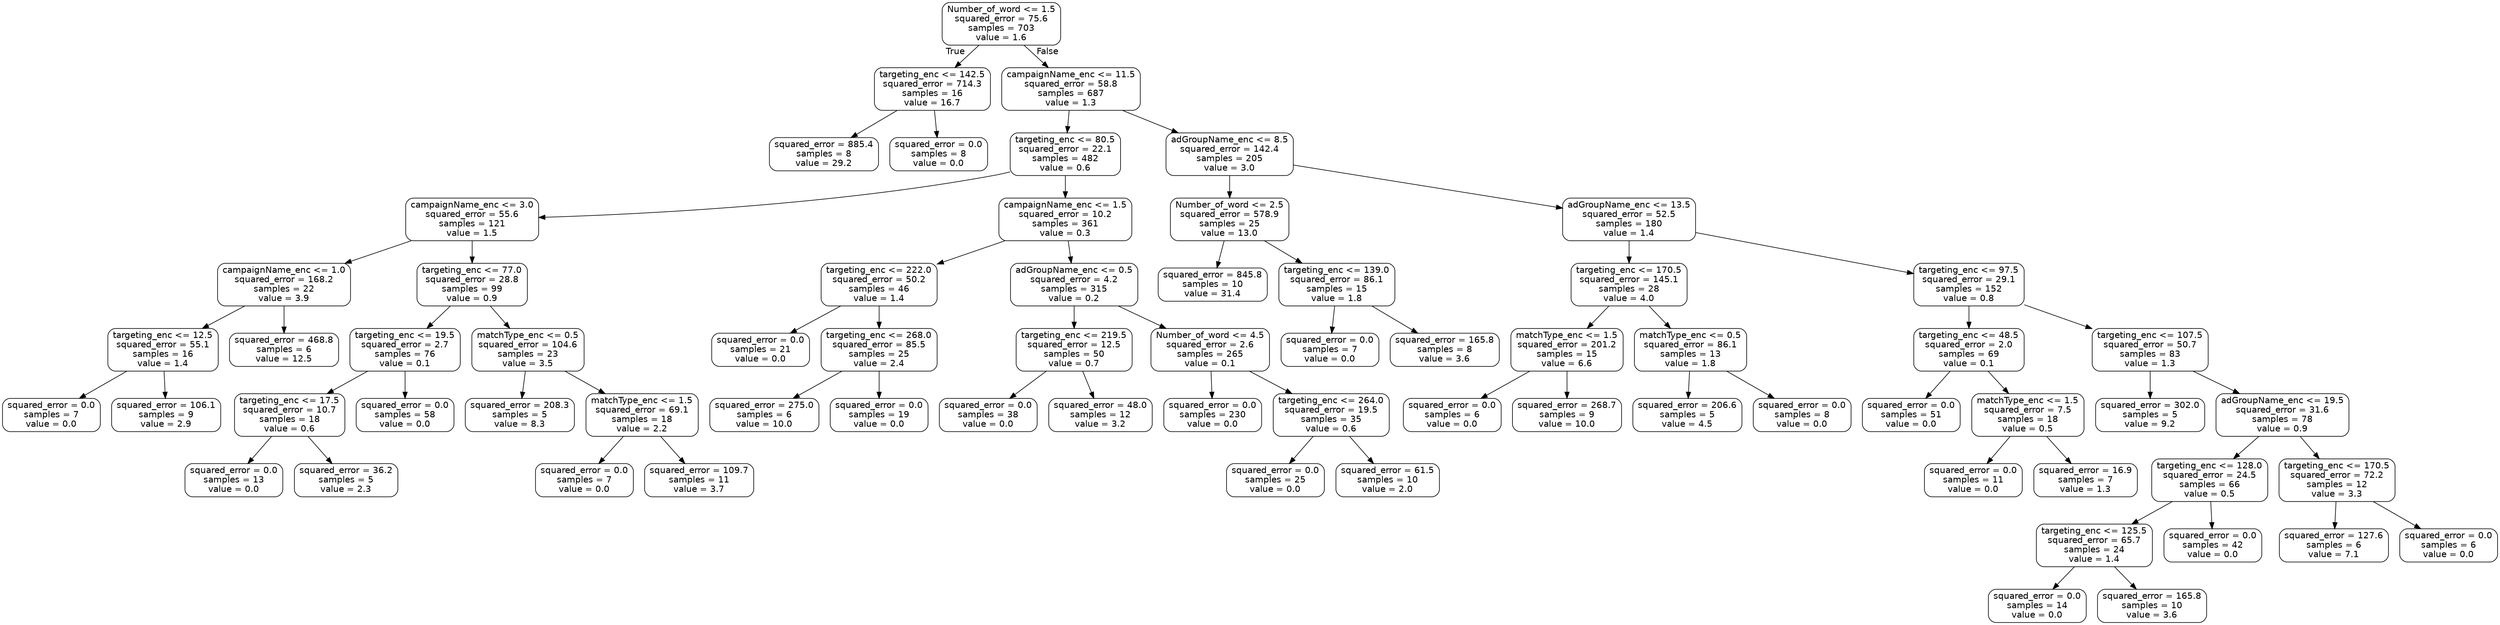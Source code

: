 digraph Tree {
node [shape=box, style="rounded", color="black", fontname="helvetica"] ;
edge [fontname="helvetica"] ;
0 [label="Number_of_word <= 1.5\nsquared_error = 75.6\nsamples = 703\nvalue = 1.6"] ;
1 [label="targeting_enc <= 142.5\nsquared_error = 714.3\nsamples = 16\nvalue = 16.7"] ;
0 -> 1 [labeldistance=2.5, labelangle=45, headlabel="True"] ;
2 [label="squared_error = 885.4\nsamples = 8\nvalue = 29.2"] ;
1 -> 2 ;
3 [label="squared_error = 0.0\nsamples = 8\nvalue = 0.0"] ;
1 -> 3 ;
4 [label="campaignName_enc <= 11.5\nsquared_error = 58.8\nsamples = 687\nvalue = 1.3"] ;
0 -> 4 [labeldistance=2.5, labelangle=-45, headlabel="False"] ;
5 [label="targeting_enc <= 80.5\nsquared_error = 22.1\nsamples = 482\nvalue = 0.6"] ;
4 -> 5 ;
6 [label="campaignName_enc <= 3.0\nsquared_error = 55.6\nsamples = 121\nvalue = 1.5"] ;
5 -> 6 ;
7 [label="campaignName_enc <= 1.0\nsquared_error = 168.2\nsamples = 22\nvalue = 3.9"] ;
6 -> 7 ;
8 [label="targeting_enc <= 12.5\nsquared_error = 55.1\nsamples = 16\nvalue = 1.4"] ;
7 -> 8 ;
9 [label="squared_error = 0.0\nsamples = 7\nvalue = 0.0"] ;
8 -> 9 ;
10 [label="squared_error = 106.1\nsamples = 9\nvalue = 2.9"] ;
8 -> 10 ;
11 [label="squared_error = 468.8\nsamples = 6\nvalue = 12.5"] ;
7 -> 11 ;
12 [label="targeting_enc <= 77.0\nsquared_error = 28.8\nsamples = 99\nvalue = 0.9"] ;
6 -> 12 ;
13 [label="targeting_enc <= 19.5\nsquared_error = 2.7\nsamples = 76\nvalue = 0.1"] ;
12 -> 13 ;
14 [label="targeting_enc <= 17.5\nsquared_error = 10.7\nsamples = 18\nvalue = 0.6"] ;
13 -> 14 ;
15 [label="squared_error = 0.0\nsamples = 13\nvalue = 0.0"] ;
14 -> 15 ;
16 [label="squared_error = 36.2\nsamples = 5\nvalue = 2.3"] ;
14 -> 16 ;
17 [label="squared_error = 0.0\nsamples = 58\nvalue = 0.0"] ;
13 -> 17 ;
18 [label="matchType_enc <= 0.5\nsquared_error = 104.6\nsamples = 23\nvalue = 3.5"] ;
12 -> 18 ;
19 [label="squared_error = 208.3\nsamples = 5\nvalue = 8.3"] ;
18 -> 19 ;
20 [label="matchType_enc <= 1.5\nsquared_error = 69.1\nsamples = 18\nvalue = 2.2"] ;
18 -> 20 ;
21 [label="squared_error = 0.0\nsamples = 7\nvalue = 0.0"] ;
20 -> 21 ;
22 [label="squared_error = 109.7\nsamples = 11\nvalue = 3.7"] ;
20 -> 22 ;
23 [label="campaignName_enc <= 1.5\nsquared_error = 10.2\nsamples = 361\nvalue = 0.3"] ;
5 -> 23 ;
24 [label="targeting_enc <= 222.0\nsquared_error = 50.2\nsamples = 46\nvalue = 1.4"] ;
23 -> 24 ;
25 [label="squared_error = 0.0\nsamples = 21\nvalue = 0.0"] ;
24 -> 25 ;
26 [label="targeting_enc <= 268.0\nsquared_error = 85.5\nsamples = 25\nvalue = 2.4"] ;
24 -> 26 ;
27 [label="squared_error = 275.0\nsamples = 6\nvalue = 10.0"] ;
26 -> 27 ;
28 [label="squared_error = 0.0\nsamples = 19\nvalue = 0.0"] ;
26 -> 28 ;
29 [label="adGroupName_enc <= 0.5\nsquared_error = 4.2\nsamples = 315\nvalue = 0.2"] ;
23 -> 29 ;
30 [label="targeting_enc <= 219.5\nsquared_error = 12.5\nsamples = 50\nvalue = 0.7"] ;
29 -> 30 ;
31 [label="squared_error = 0.0\nsamples = 38\nvalue = 0.0"] ;
30 -> 31 ;
32 [label="squared_error = 48.0\nsamples = 12\nvalue = 3.2"] ;
30 -> 32 ;
33 [label="Number_of_word <= 4.5\nsquared_error = 2.6\nsamples = 265\nvalue = 0.1"] ;
29 -> 33 ;
34 [label="squared_error = 0.0\nsamples = 230\nvalue = 0.0"] ;
33 -> 34 ;
35 [label="targeting_enc <= 264.0\nsquared_error = 19.5\nsamples = 35\nvalue = 0.6"] ;
33 -> 35 ;
36 [label="squared_error = 0.0\nsamples = 25\nvalue = 0.0"] ;
35 -> 36 ;
37 [label="squared_error = 61.5\nsamples = 10\nvalue = 2.0"] ;
35 -> 37 ;
38 [label="adGroupName_enc <= 8.5\nsquared_error = 142.4\nsamples = 205\nvalue = 3.0"] ;
4 -> 38 ;
39 [label="Number_of_word <= 2.5\nsquared_error = 578.9\nsamples = 25\nvalue = 13.0"] ;
38 -> 39 ;
40 [label="squared_error = 845.8\nsamples = 10\nvalue = 31.4"] ;
39 -> 40 ;
41 [label="targeting_enc <= 139.0\nsquared_error = 86.1\nsamples = 15\nvalue = 1.8"] ;
39 -> 41 ;
42 [label="squared_error = 0.0\nsamples = 7\nvalue = 0.0"] ;
41 -> 42 ;
43 [label="squared_error = 165.8\nsamples = 8\nvalue = 3.6"] ;
41 -> 43 ;
44 [label="adGroupName_enc <= 13.5\nsquared_error = 52.5\nsamples = 180\nvalue = 1.4"] ;
38 -> 44 ;
45 [label="targeting_enc <= 170.5\nsquared_error = 145.1\nsamples = 28\nvalue = 4.0"] ;
44 -> 45 ;
46 [label="matchType_enc <= 1.5\nsquared_error = 201.2\nsamples = 15\nvalue = 6.6"] ;
45 -> 46 ;
47 [label="squared_error = 0.0\nsamples = 6\nvalue = 0.0"] ;
46 -> 47 ;
48 [label="squared_error = 268.7\nsamples = 9\nvalue = 10.0"] ;
46 -> 48 ;
49 [label="matchType_enc <= 0.5\nsquared_error = 86.1\nsamples = 13\nvalue = 1.8"] ;
45 -> 49 ;
50 [label="squared_error = 206.6\nsamples = 5\nvalue = 4.5"] ;
49 -> 50 ;
51 [label="squared_error = 0.0\nsamples = 8\nvalue = 0.0"] ;
49 -> 51 ;
52 [label="targeting_enc <= 97.5\nsquared_error = 29.1\nsamples = 152\nvalue = 0.8"] ;
44 -> 52 ;
53 [label="targeting_enc <= 48.5\nsquared_error = 2.0\nsamples = 69\nvalue = 0.1"] ;
52 -> 53 ;
54 [label="squared_error = 0.0\nsamples = 51\nvalue = 0.0"] ;
53 -> 54 ;
55 [label="matchType_enc <= 1.5\nsquared_error = 7.5\nsamples = 18\nvalue = 0.5"] ;
53 -> 55 ;
56 [label="squared_error = 0.0\nsamples = 11\nvalue = 0.0"] ;
55 -> 56 ;
57 [label="squared_error = 16.9\nsamples = 7\nvalue = 1.3"] ;
55 -> 57 ;
58 [label="targeting_enc <= 107.5\nsquared_error = 50.7\nsamples = 83\nvalue = 1.3"] ;
52 -> 58 ;
59 [label="squared_error = 302.0\nsamples = 5\nvalue = 9.2"] ;
58 -> 59 ;
60 [label="adGroupName_enc <= 19.5\nsquared_error = 31.6\nsamples = 78\nvalue = 0.9"] ;
58 -> 60 ;
61 [label="targeting_enc <= 128.0\nsquared_error = 24.5\nsamples = 66\nvalue = 0.5"] ;
60 -> 61 ;
62 [label="targeting_enc <= 125.5\nsquared_error = 65.7\nsamples = 24\nvalue = 1.4"] ;
61 -> 62 ;
63 [label="squared_error = 0.0\nsamples = 14\nvalue = 0.0"] ;
62 -> 63 ;
64 [label="squared_error = 165.8\nsamples = 10\nvalue = 3.6"] ;
62 -> 64 ;
65 [label="squared_error = 0.0\nsamples = 42\nvalue = 0.0"] ;
61 -> 65 ;
66 [label="targeting_enc <= 170.5\nsquared_error = 72.2\nsamples = 12\nvalue = 3.3"] ;
60 -> 66 ;
67 [label="squared_error = 127.6\nsamples = 6\nvalue = 7.1"] ;
66 -> 67 ;
68 [label="squared_error = 0.0\nsamples = 6\nvalue = 0.0"] ;
66 -> 68 ;
}